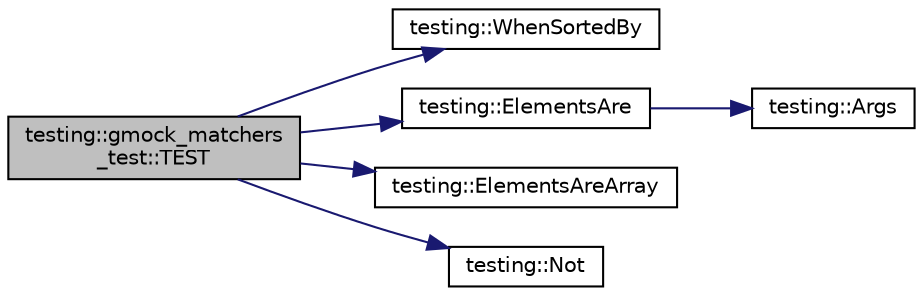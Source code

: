 digraph "testing::gmock_matchers_test::TEST"
{
  edge [fontname="Helvetica",fontsize="10",labelfontname="Helvetica",labelfontsize="10"];
  node [fontname="Helvetica",fontsize="10",shape=record];
  rankdir="LR";
  Node1629 [label="testing::gmock_matchers\l_test::TEST",height=0.2,width=0.4,color="black", fillcolor="grey75", style="filled", fontcolor="black"];
  Node1629 -> Node1630 [color="midnightblue",fontsize="10",style="solid",fontname="Helvetica"];
  Node1630 [label="testing::WhenSortedBy",height=0.2,width=0.4,color="black", fillcolor="white", style="filled",URL="$d0/d75/namespacetesting.html#af74dfcde9ed88d79cf69dfda049078a3"];
  Node1629 -> Node1631 [color="midnightblue",fontsize="10",style="solid",fontname="Helvetica"];
  Node1631 [label="testing::ElementsAre",height=0.2,width=0.4,color="black", fillcolor="white", style="filled",URL="$d0/d75/namespacetesting.html#a79cf4ae694bf8231dcf283b325405f27"];
  Node1631 -> Node1632 [color="midnightblue",fontsize="10",style="solid",fontname="Helvetica"];
  Node1632 [label="testing::Args",height=0.2,width=0.4,color="black", fillcolor="white", style="filled",URL="$d0/d75/namespacetesting.html#aaca153f67b689b8b9d5b8c67ecf8cee4"];
  Node1629 -> Node1633 [color="midnightblue",fontsize="10",style="solid",fontname="Helvetica"];
  Node1633 [label="testing::ElementsAreArray",height=0.2,width=0.4,color="black", fillcolor="white", style="filled",URL="$d0/d75/namespacetesting.html#ae2eee06e7ddbf5f5372fd24372e9703f"];
  Node1629 -> Node1634 [color="midnightblue",fontsize="10",style="solid",fontname="Helvetica"];
  Node1634 [label="testing::Not",height=0.2,width=0.4,color="black", fillcolor="white", style="filled",URL="$d0/d75/namespacetesting.html#a3d7d0dda7e51b13fe2f5aa28e23ed6b6"];
}
